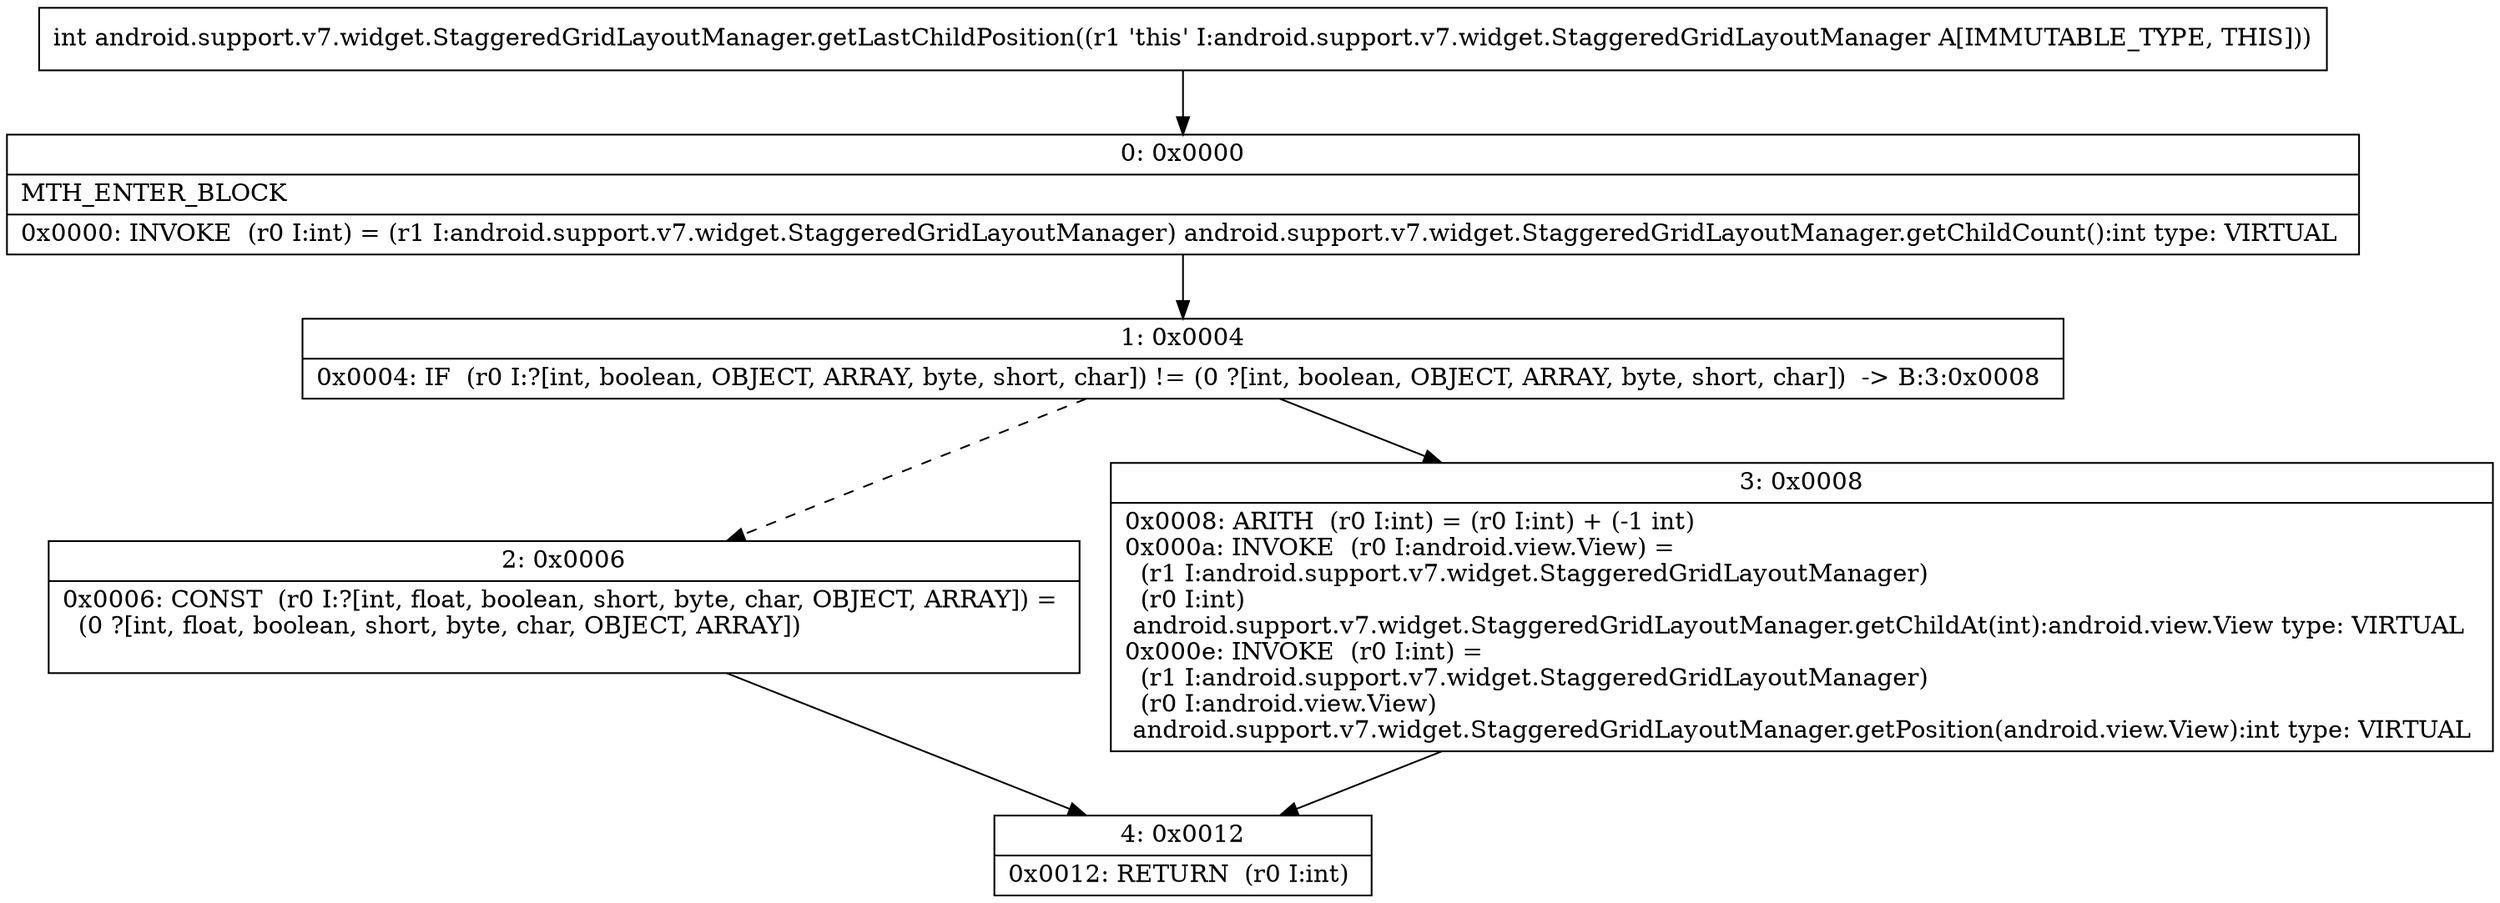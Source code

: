 digraph "CFG forandroid.support.v7.widget.StaggeredGridLayoutManager.getLastChildPosition()I" {
Node_0 [shape=record,label="{0\:\ 0x0000|MTH_ENTER_BLOCK\l|0x0000: INVOKE  (r0 I:int) = (r1 I:android.support.v7.widget.StaggeredGridLayoutManager) android.support.v7.widget.StaggeredGridLayoutManager.getChildCount():int type: VIRTUAL \l}"];
Node_1 [shape=record,label="{1\:\ 0x0004|0x0004: IF  (r0 I:?[int, boolean, OBJECT, ARRAY, byte, short, char]) != (0 ?[int, boolean, OBJECT, ARRAY, byte, short, char])  \-\> B:3:0x0008 \l}"];
Node_2 [shape=record,label="{2\:\ 0x0006|0x0006: CONST  (r0 I:?[int, float, boolean, short, byte, char, OBJECT, ARRAY]) = \l  (0 ?[int, float, boolean, short, byte, char, OBJECT, ARRAY])\l \l}"];
Node_3 [shape=record,label="{3\:\ 0x0008|0x0008: ARITH  (r0 I:int) = (r0 I:int) + (\-1 int) \l0x000a: INVOKE  (r0 I:android.view.View) = \l  (r1 I:android.support.v7.widget.StaggeredGridLayoutManager)\l  (r0 I:int)\l android.support.v7.widget.StaggeredGridLayoutManager.getChildAt(int):android.view.View type: VIRTUAL \l0x000e: INVOKE  (r0 I:int) = \l  (r1 I:android.support.v7.widget.StaggeredGridLayoutManager)\l  (r0 I:android.view.View)\l android.support.v7.widget.StaggeredGridLayoutManager.getPosition(android.view.View):int type: VIRTUAL \l}"];
Node_4 [shape=record,label="{4\:\ 0x0012|0x0012: RETURN  (r0 I:int) \l}"];
MethodNode[shape=record,label="{int android.support.v7.widget.StaggeredGridLayoutManager.getLastChildPosition((r1 'this' I:android.support.v7.widget.StaggeredGridLayoutManager A[IMMUTABLE_TYPE, THIS])) }"];
MethodNode -> Node_0;
Node_0 -> Node_1;
Node_1 -> Node_2[style=dashed];
Node_1 -> Node_3;
Node_2 -> Node_4;
Node_3 -> Node_4;
}

